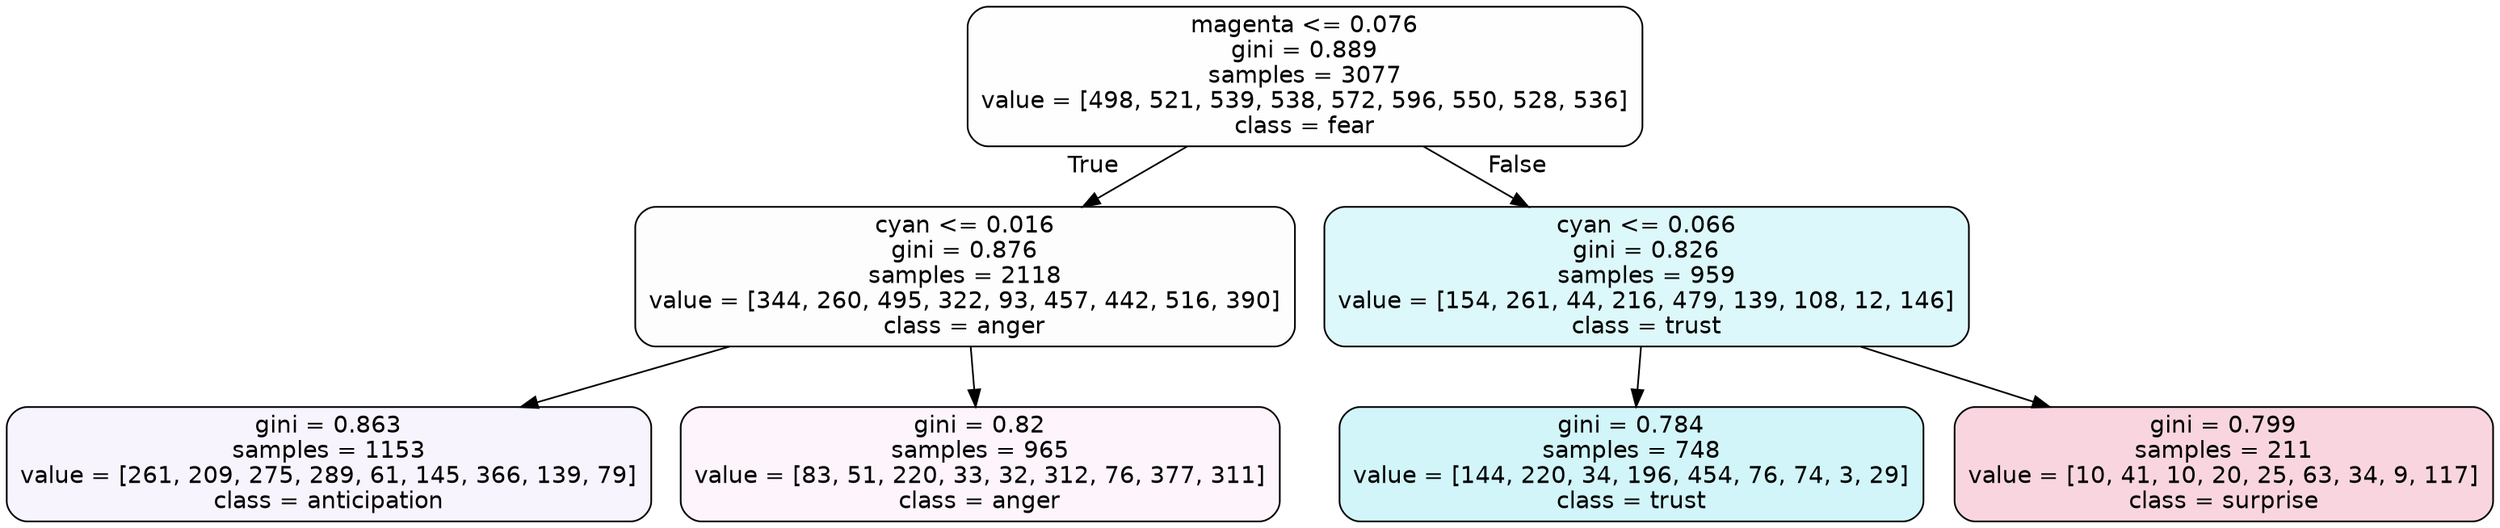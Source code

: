 digraph Tree {
node [shape=box, style="filled, rounded", color="black", fontname=helvetica] ;
edge [fontname=helvetica] ;
0 [label="magenta <= 0.076\ngini = 0.889\nsamples = 3077\nvalue = [498, 521, 539, 538, 572, 596, 550, 528, 536]\nclass = fear", fillcolor="#3964e501"] ;
1 [label="cyan <= 0.016\ngini = 0.876\nsamples = 2118\nvalue = [344, 260, 495, 322, 93, 457, 442, 516, 390]\nclass = anger", fillcolor="#e539d702"] ;
0 -> 1 [labeldistance=2.5, labelangle=45, headlabel="True"] ;
2 [label="gini = 0.863\nsamples = 1153\nvalue = [261, 209, 275, 289, 61, 145, 366, 139, 79]\nclass = anticipation", fillcolor="#8139e50d"] ;
1 -> 2 ;
3 [label="gini = 0.82\nsamples = 965\nvalue = [83, 51, 220, 33, 32, 312, 76, 377, 311]\nclass = anger", fillcolor="#e539d70e"] ;
1 -> 3 ;
4 [label="cyan <= 0.066\ngini = 0.826\nsamples = 959\nvalue = [154, 261, 44, 216, 479, 139, 108, 12, 146]\nclass = trust", fillcolor="#39d7e52b"] ;
0 -> 4 [labeldistance=2.5, labelangle=-45, headlabel="False"] ;
5 [label="gini = 0.784\nsamples = 748\nvalue = [144, 220, 34, 196, 454, 76, 74, 3, 29]\nclass = trust", fillcolor="#39d7e53b"] ;
4 -> 5 ;
6 [label="gini = 0.799\nsamples = 211\nvalue = [10, 41, 10, 20, 25, 63, 34, 9, 117]\nclass = surprise", fillcolor="#e5396434"] ;
4 -> 6 ;
}